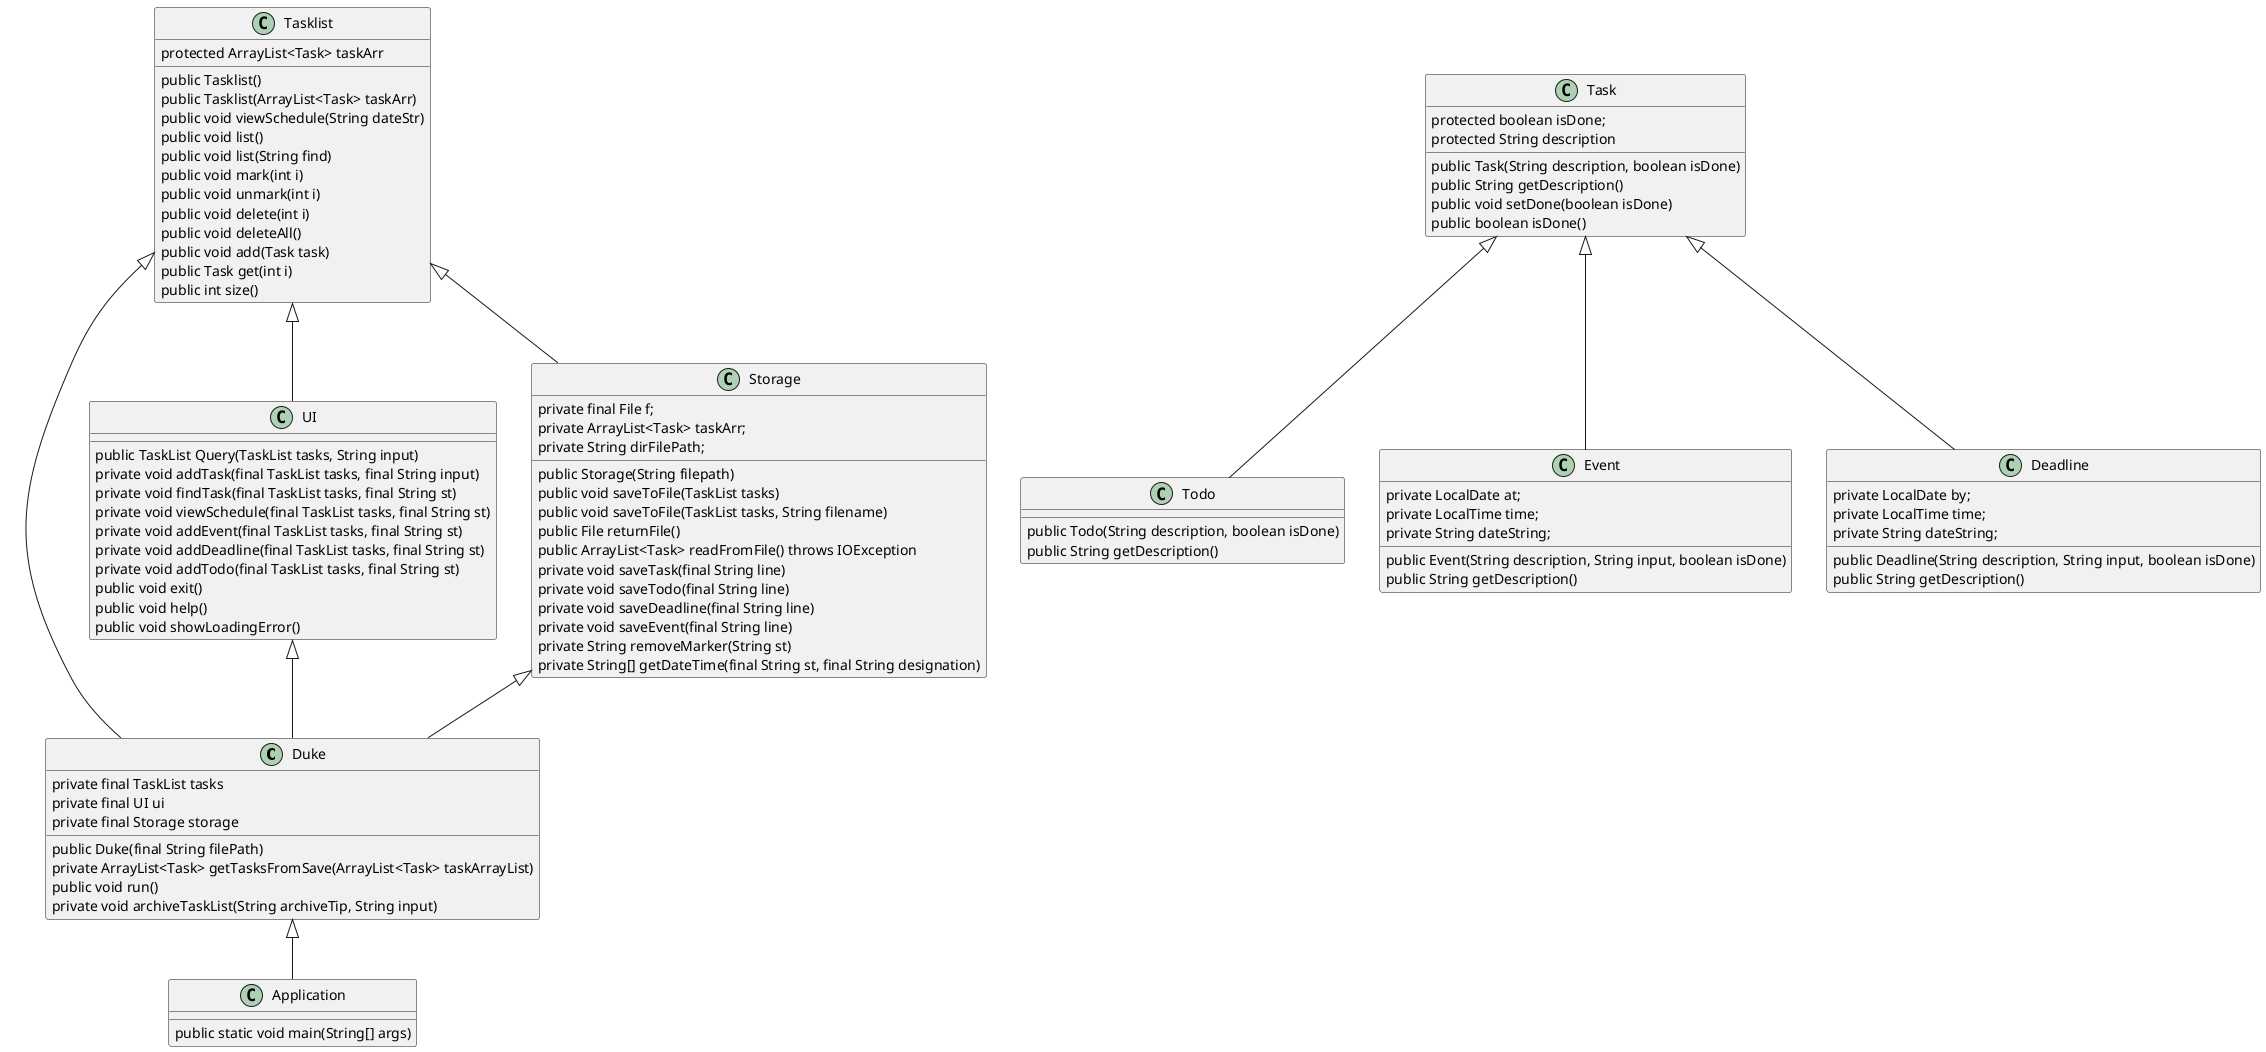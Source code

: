 @startuml
'https://plantuml.com/class-diagram

Duke <|-- Application
UI <|-- Duke
Tasklist <|-- Duke
Storage <|-- Duke
Tasklist <|-- Storage
Tasklist <|-- UI

class Application {
    public static void main(String[] args)
}

class Duke {
    private final TaskList tasks
    private final UI ui
    private final Storage storage
    public Duke(final String filePath)
    private ArrayList<Task> getTasksFromSave(ArrayList<Task> taskArrayList)
    public void run()
    private void archiveTaskList(String archiveTip, String input)
}

class Tasklist {
    protected ArrayList<Task> taskArr
    public Tasklist()
    public Tasklist(ArrayList<Task> taskArr)
    public void viewSchedule(String dateStr)
    public void list()
    public void list(String find)
    public void mark(int i)
    public void unmark(int i)
    public void delete(int i)
    public void deleteAll()
    public void add(Task task)
    public Task get(int i)
    public int size()
}

class Storage {
    private final File f;
    private ArrayList<Task> taskArr;
    private String dirFilePath;
    public Storage(String filepath)
    public void saveToFile(TaskList tasks)
    public void saveToFile(TaskList tasks, String filename)
    public File returnFile()
    public ArrayList<Task> readFromFile() throws IOException
    private void saveTask(final String line)
    private void saveTodo(final String line)
    private void saveDeadline(final String line)
    private void saveEvent(final String line)
    private String removeMarker(String st)
    private String[] getDateTime(final String st, final String designation)
}

class UI {
    public TaskList Query(TaskList tasks, String input)
    private void addTask(final TaskList tasks, final String input)
    private void findTask(final TaskList tasks, final String st)
    private void viewSchedule(final TaskList tasks, final String st)
    private void addEvent(final TaskList tasks, final String st)
    private void addDeadline(final TaskList tasks, final String st)
    private void addTodo(final TaskList tasks, final String st)
    public void exit()
    public void help()
    public void showLoadingError()
}

class Task {
    protected boolean isDone;
    protected String description
    public Task(String description, boolean isDone)
    public String getDescription()
    public void setDone(boolean isDone)
    public boolean isDone()
}

class Todo extends Task {
    public Todo(String description, boolean isDone)
    public String getDescription()
 }

class Event extends Task{
    private LocalDate at;
    private LocalTime time;
    private String dateString;
    public Event(String description, String input, boolean isDone)
    public String getDescription()
 }

 class Deadline extends Task{
     private LocalDate by;
     private LocalTime time;
     private String dateString;
     public Deadline(String description, String input, boolean isDone)
     public String getDescription()
 }


@enduml